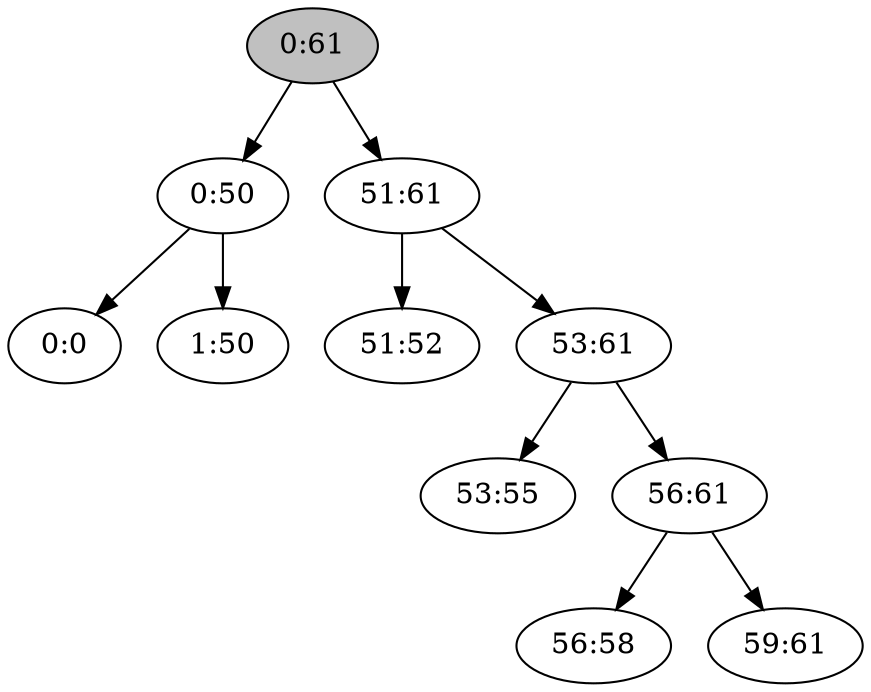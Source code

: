 digraph "big-i1:50" {

/* Nodes */

N_0_61[label="0:61"][style="filled"][fillcolor="grey"];
N_0_50[label="0:50"];
N_0_0[label="0:0"];
N_1_50[label="1:50"];
N_51_61[label="51:61"];
N_51_52[label="51:52"];
N_53_61[label="53:61"];
N_53_55[label="53:55"];
N_56_61[label="56:61"];
N_56_58[label="56:58"];
N_59_61[label="59:61"];

/* Edges */

N_0_50 -> N_0_0;
N_0_50 -> N_1_50;
N_0_61 -> N_0_50;
N_51_61 -> N_51_52;
N_53_61 -> N_53_55;
N_56_61 -> N_56_58;
N_56_61 -> N_59_61;
N_53_61 -> N_56_61;
N_51_61 -> N_53_61;
N_0_61 -> N_51_61;
}
